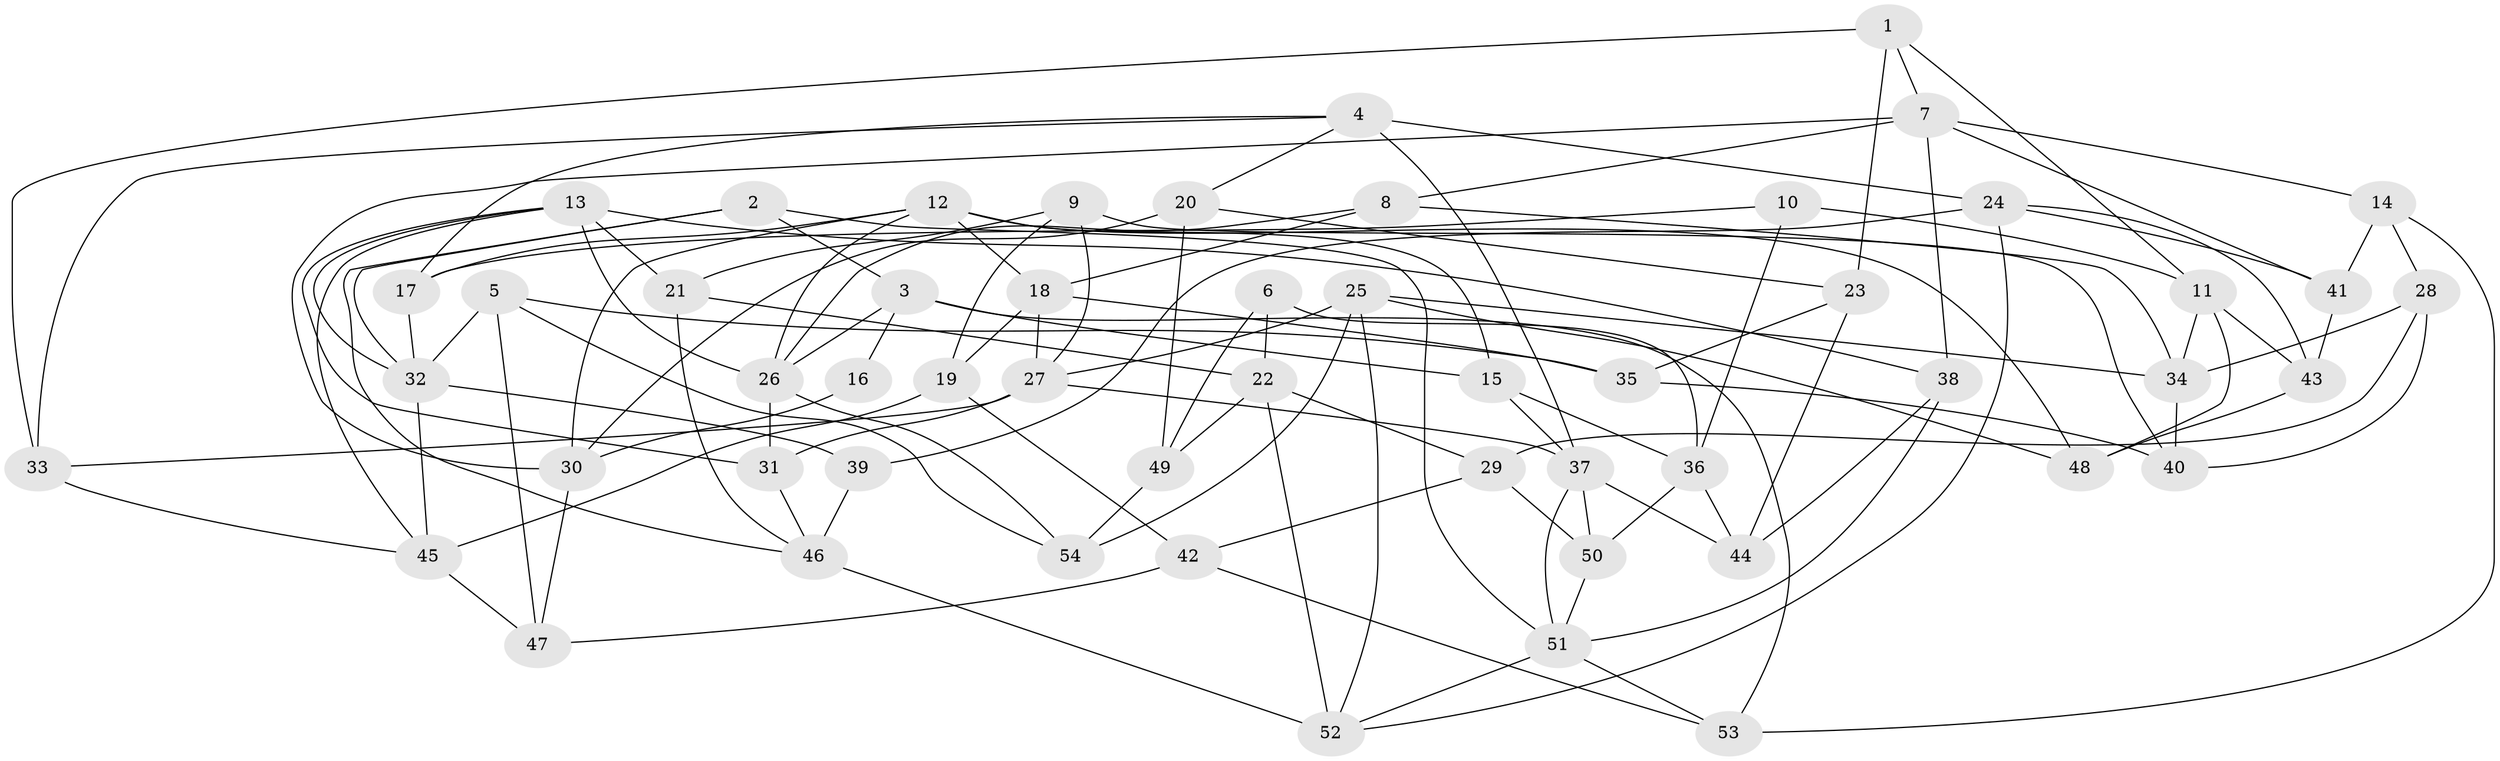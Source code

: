 // original degree distribution, {4: 1.0}
// Generated by graph-tools (version 1.1) at 2025/38/03/04/25 23:38:10]
// undirected, 54 vertices, 120 edges
graph export_dot {
  node [color=gray90,style=filled];
  1;
  2;
  3;
  4;
  5;
  6;
  7;
  8;
  9;
  10;
  11;
  12;
  13;
  14;
  15;
  16;
  17;
  18;
  19;
  20;
  21;
  22;
  23;
  24;
  25;
  26;
  27;
  28;
  29;
  30;
  31;
  32;
  33;
  34;
  35;
  36;
  37;
  38;
  39;
  40;
  41;
  42;
  43;
  44;
  45;
  46;
  47;
  48;
  49;
  50;
  51;
  52;
  53;
  54;
  1 -- 7 [weight=1.0];
  1 -- 11 [weight=1.0];
  1 -- 23 [weight=1.0];
  1 -- 33 [weight=1.0];
  2 -- 3 [weight=1.0];
  2 -- 32 [weight=1.0];
  2 -- 46 [weight=1.0];
  2 -- 51 [weight=1.0];
  3 -- 15 [weight=1.0];
  3 -- 16 [weight=2.0];
  3 -- 26 [weight=1.0];
  3 -- 53 [weight=1.0];
  4 -- 17 [weight=1.0];
  4 -- 20 [weight=1.0];
  4 -- 24 [weight=2.0];
  4 -- 33 [weight=1.0];
  4 -- 37 [weight=1.0];
  5 -- 32 [weight=1.0];
  5 -- 35 [weight=1.0];
  5 -- 47 [weight=1.0];
  5 -- 54 [weight=1.0];
  6 -- 22 [weight=1.0];
  6 -- 36 [weight=2.0];
  6 -- 49 [weight=1.0];
  7 -- 8 [weight=1.0];
  7 -- 14 [weight=1.0];
  7 -- 30 [weight=1.0];
  7 -- 38 [weight=1.0];
  7 -- 41 [weight=1.0];
  8 -- 18 [weight=1.0];
  8 -- 26 [weight=1.0];
  8 -- 34 [weight=1.0];
  9 -- 19 [weight=1.0];
  9 -- 21 [weight=1.0];
  9 -- 27 [weight=1.0];
  9 -- 40 [weight=1.0];
  10 -- 11 [weight=2.0];
  10 -- 17 [weight=1.0];
  10 -- 36 [weight=1.0];
  11 -- 34 [weight=1.0];
  11 -- 43 [weight=1.0];
  11 -- 48 [weight=1.0];
  12 -- 15 [weight=1.0];
  12 -- 17 [weight=1.0];
  12 -- 18 [weight=1.0];
  12 -- 26 [weight=1.0];
  12 -- 30 [weight=1.0];
  12 -- 48 [weight=1.0];
  13 -- 21 [weight=1.0];
  13 -- 26 [weight=1.0];
  13 -- 31 [weight=1.0];
  13 -- 32 [weight=1.0];
  13 -- 38 [weight=1.0];
  13 -- 45 [weight=1.0];
  14 -- 28 [weight=1.0];
  14 -- 41 [weight=1.0];
  14 -- 53 [weight=1.0];
  15 -- 36 [weight=1.0];
  15 -- 37 [weight=1.0];
  16 -- 30 [weight=2.0];
  17 -- 32 [weight=1.0];
  18 -- 19 [weight=2.0];
  18 -- 27 [weight=1.0];
  18 -- 35 [weight=1.0];
  19 -- 42 [weight=1.0];
  19 -- 45 [weight=2.0];
  20 -- 23 [weight=1.0];
  20 -- 30 [weight=1.0];
  20 -- 49 [weight=1.0];
  21 -- 22 [weight=1.0];
  21 -- 46 [weight=1.0];
  22 -- 29 [weight=1.0];
  22 -- 49 [weight=1.0];
  22 -- 52 [weight=2.0];
  23 -- 35 [weight=1.0];
  23 -- 44 [weight=1.0];
  24 -- 39 [weight=1.0];
  24 -- 41 [weight=1.0];
  24 -- 43 [weight=1.0];
  24 -- 52 [weight=1.0];
  25 -- 27 [weight=1.0];
  25 -- 34 [weight=2.0];
  25 -- 48 [weight=1.0];
  25 -- 52 [weight=1.0];
  25 -- 54 [weight=1.0];
  26 -- 31 [weight=1.0];
  26 -- 54 [weight=1.0];
  27 -- 31 [weight=1.0];
  27 -- 33 [weight=1.0];
  27 -- 37 [weight=1.0];
  28 -- 29 [weight=1.0];
  28 -- 34 [weight=1.0];
  28 -- 40 [weight=1.0];
  29 -- 42 [weight=1.0];
  29 -- 50 [weight=1.0];
  30 -- 47 [weight=1.0];
  31 -- 46 [weight=1.0];
  32 -- 39 [weight=1.0];
  32 -- 45 [weight=1.0];
  33 -- 45 [weight=1.0];
  34 -- 40 [weight=1.0];
  35 -- 40 [weight=1.0];
  36 -- 44 [weight=1.0];
  36 -- 50 [weight=1.0];
  37 -- 44 [weight=1.0];
  37 -- 50 [weight=1.0];
  37 -- 51 [weight=1.0];
  38 -- 44 [weight=1.0];
  38 -- 51 [weight=1.0];
  39 -- 46 [weight=2.0];
  41 -- 43 [weight=1.0];
  42 -- 47 [weight=1.0];
  42 -- 53 [weight=1.0];
  43 -- 48 [weight=1.0];
  45 -- 47 [weight=1.0];
  46 -- 52 [weight=1.0];
  49 -- 54 [weight=1.0];
  50 -- 51 [weight=1.0];
  51 -- 52 [weight=1.0];
  51 -- 53 [weight=1.0];
}
